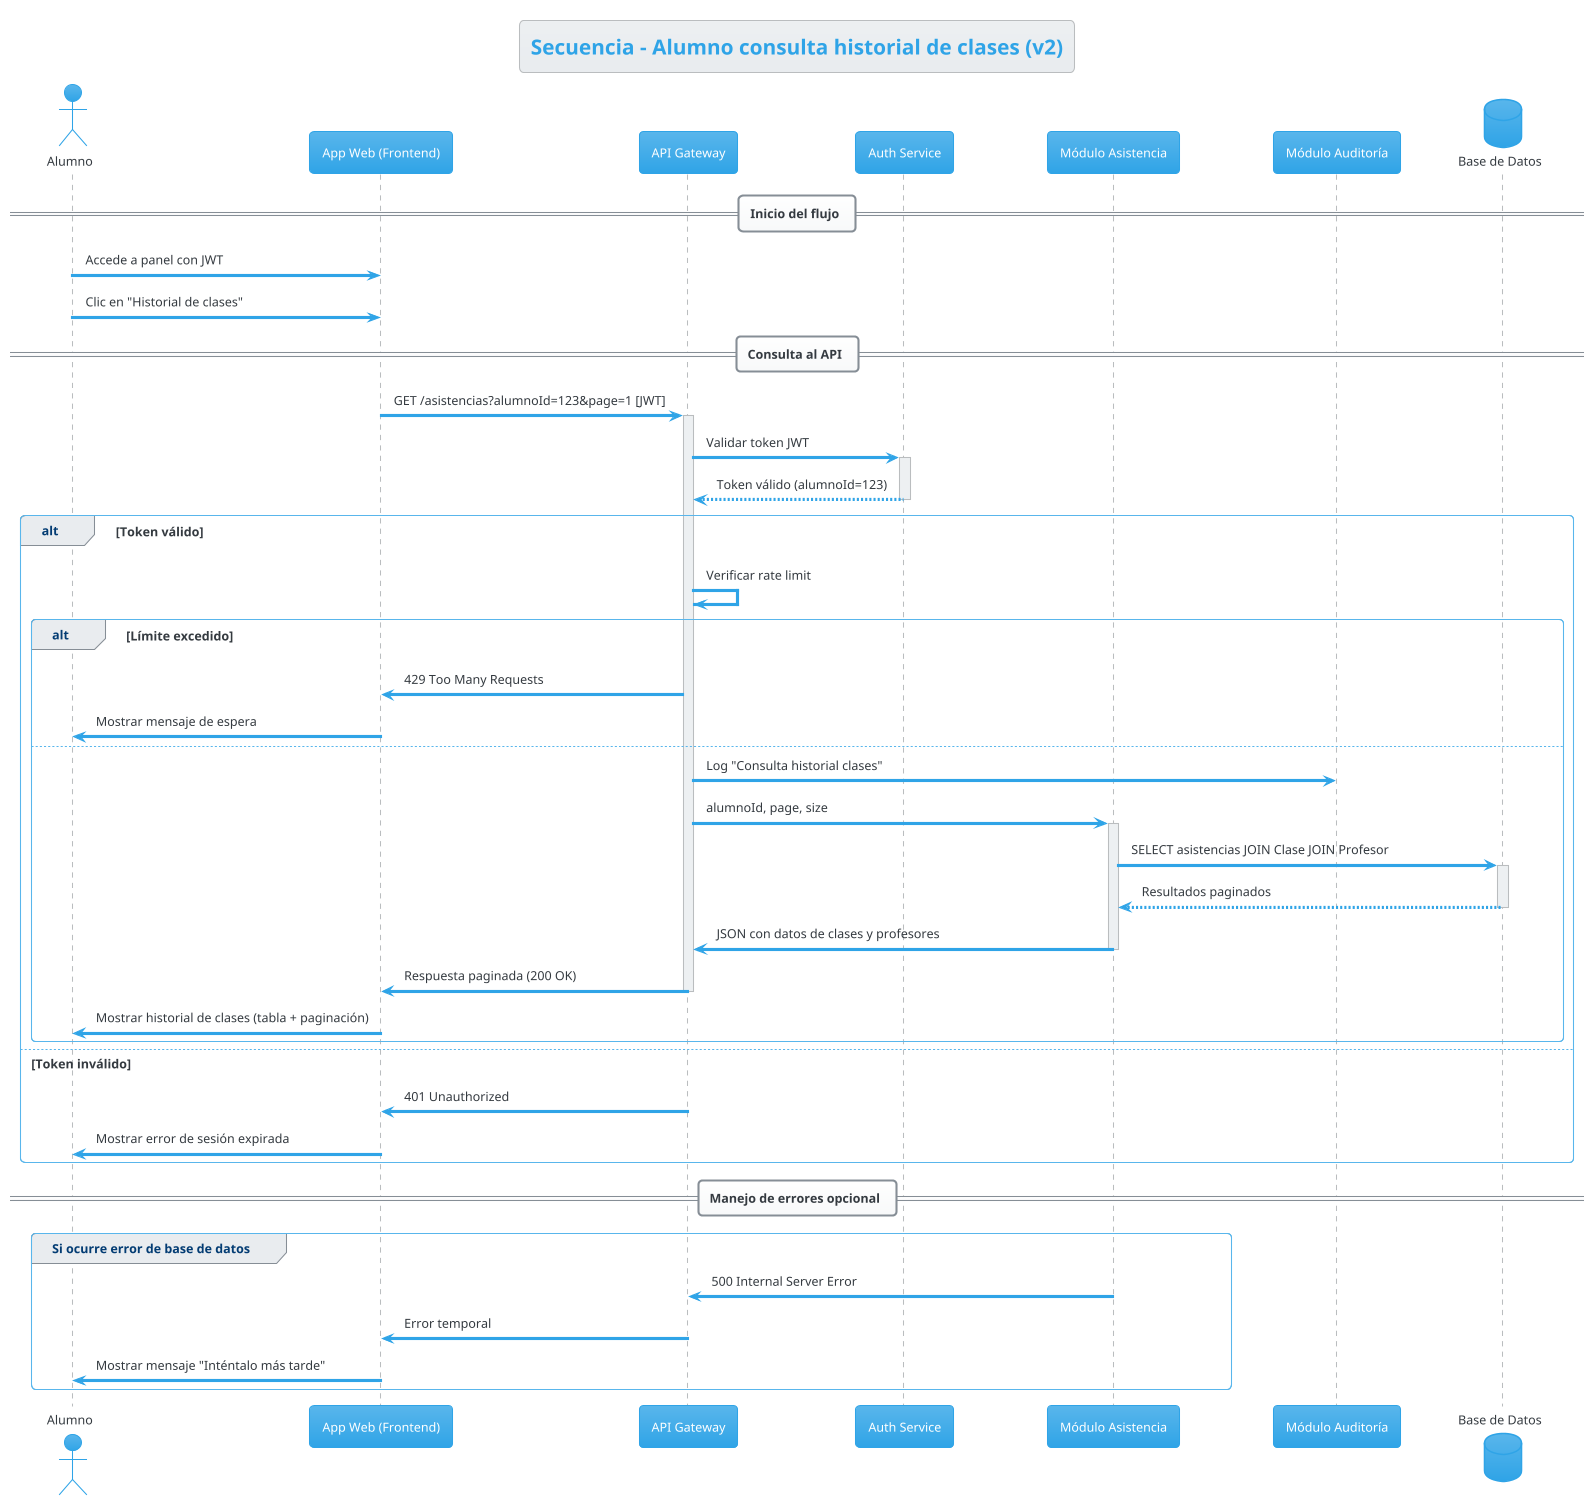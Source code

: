 @startuml S_A01_ConsultaHistorialClases_v2
!theme cerulean
skinparam linetype ortho

title Secuencia - Alumno consulta historial de clases (v2)

actor "Alumno" as AL
participant "App Web (Frontend)" as FE
participant "API Gateway" as API
participant "Auth Service" as AUTH
participant "Módulo Asistencia" as AS
participant "Módulo Auditoría" as AUD
database "Base de Datos" as DB

== Inicio del flujo ==
AL -> FE : Accede a panel con JWT
AL -> FE : Clic en "Historial de clases"

== Consulta al API ==
FE -> API : GET /asistencias?alumnoId=123&page=1 [JWT]
activate API

API -> AUTH : Validar token JWT
activate AUTH
AUTH --> API : Token válido (alumnoId=123)
deactivate AUTH

alt Token válido
    API -> API : Verificar rate limit
    alt Límite excedido
        API -> FE : 429 Too Many Requests
        FE -> AL : Mostrar mensaje de espera
    else
        API -> AUD : Log "Consulta historial clases"
        
        API -> AS : alumnoId, page, size
        activate AS

        AS -> DB : SELECT asistencias JOIN Clase JOIN Profesor
        activate DB
        AS <-- DB : Resultados paginados
        deactivate DB

        AS -> API : JSON con datos de clases y profesores
        deactivate AS

        API -> FE : Respuesta paginada (200 OK)
        deactivate API

        FE -> AL : Mostrar historial de clases (tabla + paginación)
    end
else Token inválido
    API -> FE : 401 Unauthorized
    FE -> AL : Mostrar error de sesión expirada
    deactivate API
end

== Manejo de errores opcional ==
group Si ocurre error de base de datos
    AS -> API : 500 Internal Server Error
    API -> FE : Error temporal
    FE -> AL : Mostrar mensaje "Inténtalo más tarde"
end

@enduml
